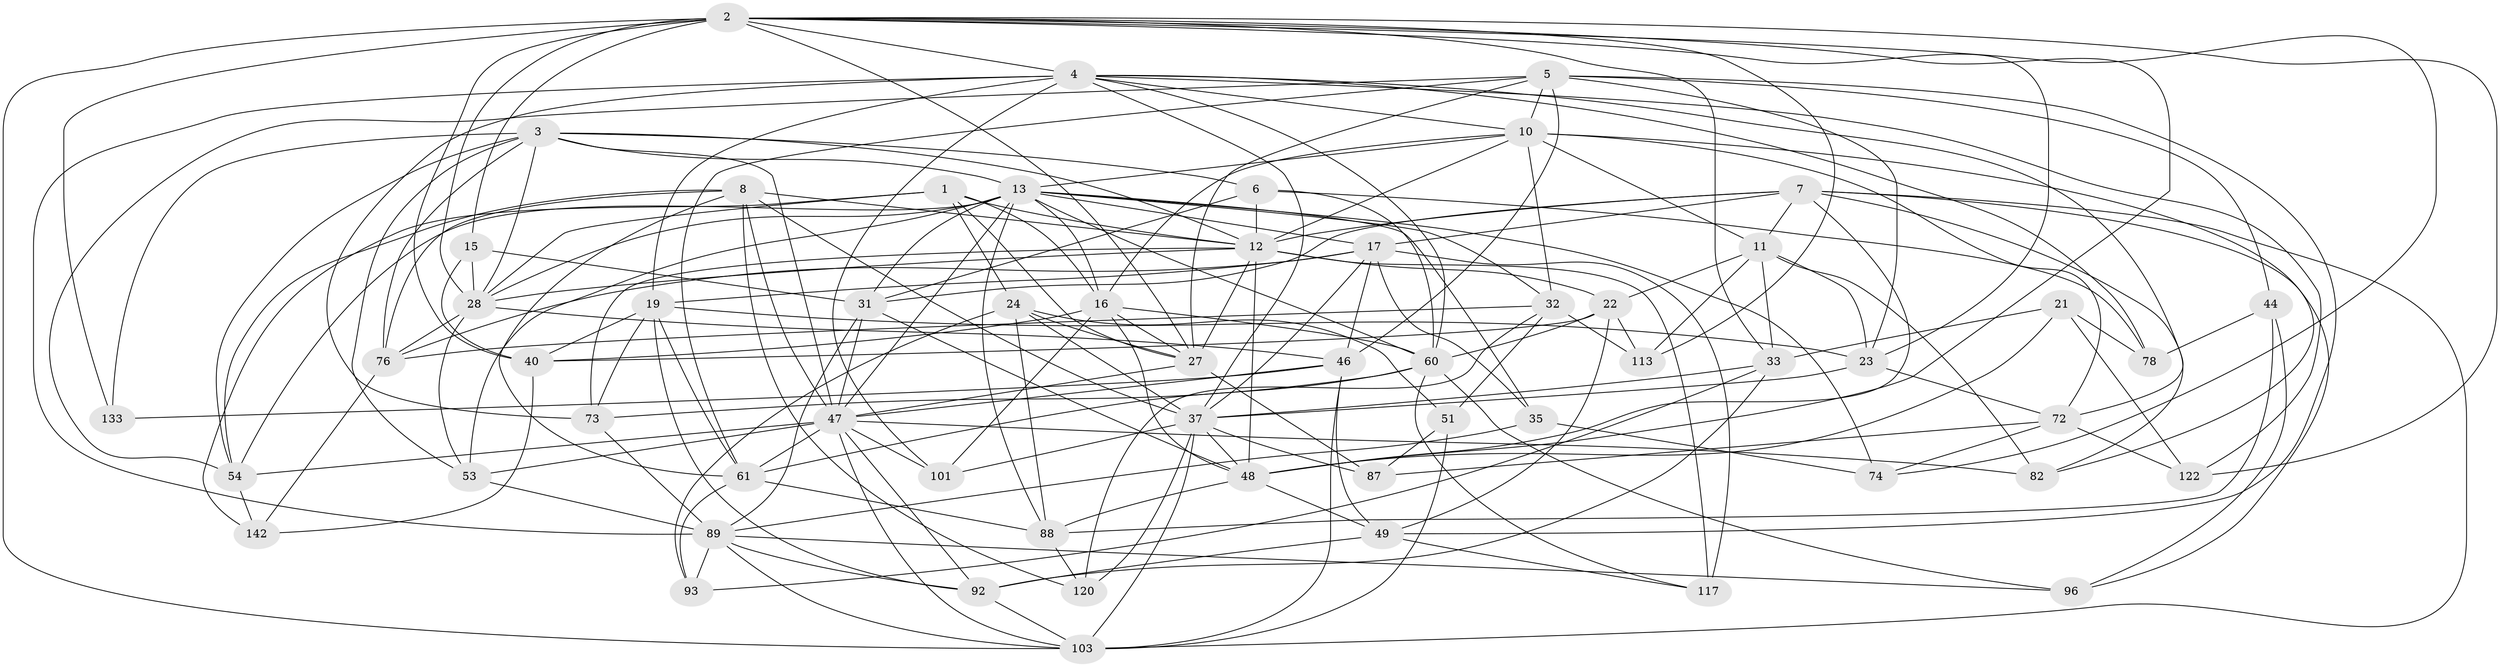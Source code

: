 // original degree distribution, {4: 1.0}
// Generated by graph-tools (version 1.1) at 2025/20/03/04/25 18:20:46]
// undirected, 58 vertices, 191 edges
graph export_dot {
graph [start="1"]
  node [color=gray90,style=filled];
  1 [super="+59"];
  2 [super="+100+20+65"];
  3 [super="+62+134+105"];
  4 [super="+67+99+38+14"];
  5 [super="+118+26"];
  6 [super="+9"];
  7 [super="+64+77"];
  8 [super="+57+29"];
  10 [super="+85"];
  11 [super="+41+123"];
  12 [super="+42+18+43"];
  13 [super="+25+34+68"];
  15;
  16 [super="+45+66"];
  17 [super="+121+115+80"];
  19 [super="+36+145"];
  21;
  22 [super="+55"];
  23 [super="+109"];
  24 [super="+131"];
  27 [super="+50+107"];
  28 [super="+126+83"];
  31 [super="+104+52"];
  32 [super="+137"];
  33 [super="+58"];
  35;
  37 [super="+95+39+127"];
  40 [super="+63"];
  44;
  46 [super="+86+116"];
  47 [super="+56+84+108"];
  48 [super="+81+98+112"];
  49 [super="+136"];
  51;
  53 [super="+75"];
  54 [super="+94"];
  60 [super="+70+130"];
  61 [super="+97+140"];
  72 [super="+124"];
  73 [super="+119"];
  74;
  76 [super="+79"];
  78;
  82;
  87;
  88 [super="+111"];
  89 [super="+129+132"];
  92 [super="+138"];
  93;
  96;
  101;
  103 [super="+114"];
  113;
  117 [super="+144"];
  120;
  122;
  133;
  142;
  1 -- 16;
  1 -- 24;
  1 -- 142;
  1 -- 27;
  1 -- 12;
  1 -- 28;
  2 -- 74;
  2 -- 33;
  2 -- 23;
  2 -- 48;
  2 -- 113;
  2 -- 122;
  2 -- 27;
  2 -- 15;
  2 -- 133;
  2 -- 103;
  2 -- 40;
  2 -- 28 [weight=2];
  2 -- 4;
  3 -- 76;
  3 -- 133;
  3 -- 54;
  3 -- 53;
  3 -- 6 [weight=2];
  3 -- 12;
  3 -- 28;
  3 -- 47;
  3 -- 13;
  4 -- 72;
  4 -- 73;
  4 -- 19 [weight=2];
  4 -- 101;
  4 -- 122;
  4 -- 78;
  4 -- 10;
  4 -- 89;
  4 -- 37;
  4 -- 60;
  5 -- 54;
  5 -- 44;
  5 -- 49;
  5 -- 10;
  5 -- 46;
  5 -- 61;
  5 -- 27;
  5 -- 23;
  6 -- 31;
  6 -- 60;
  6 -- 12;
  6 -- 78;
  7 -- 103;
  7 -- 12;
  7 -- 96;
  7 -- 11;
  7 -- 31;
  7 -- 48;
  7 -- 17;
  7 -- 82;
  8 -- 76;
  8 -- 61;
  8 -- 120;
  8 -- 37 [weight=2];
  8 -- 12;
  8 -- 54;
  8 -- 47;
  10 -- 72;
  10 -- 11 [weight=2];
  10 -- 32;
  10 -- 12;
  10 -- 13;
  10 -- 82;
  10 -- 16;
  11 -- 22;
  11 -- 33;
  11 -- 82;
  11 -- 113;
  11 -- 23;
  12 -- 27;
  12 -- 48;
  12 -- 28;
  12 -- 117;
  12 -- 22;
  12 -- 73;
  13 -- 54;
  13 -- 74;
  13 -- 53;
  13 -- 88;
  13 -- 28;
  13 -- 32;
  13 -- 35;
  13 -- 47;
  13 -- 16;
  13 -- 17;
  13 -- 31;
  13 -- 60;
  15 -- 28;
  15 -- 40;
  15 -- 31;
  16 -- 40;
  16 -- 101;
  16 -- 27;
  16 -- 48;
  16 -- 60;
  17 -- 35;
  17 -- 19;
  17 -- 117 [weight=3];
  17 -- 76;
  17 -- 37;
  17 -- 46;
  19 -- 73;
  19 -- 40;
  19 -- 61;
  19 -- 92;
  19 -- 23;
  21 -- 78;
  21 -- 122;
  21 -- 33;
  21 -- 48;
  22 -- 113;
  22 -- 49;
  22 -- 40;
  22 -- 60;
  23 -- 72;
  23 -- 37;
  24 -- 27;
  24 -- 51;
  24 -- 93;
  24 -- 88;
  24 -- 37;
  27 -- 87;
  27 -- 47;
  28 -- 46;
  28 -- 53;
  28 -- 76;
  31 -- 48 [weight=2];
  31 -- 89;
  31 -- 47;
  32 -- 113;
  32 -- 51;
  32 -- 76;
  32 -- 120;
  33 -- 93;
  33 -- 37;
  33 -- 92;
  35 -- 74;
  35 -- 89;
  37 -- 120;
  37 -- 101;
  37 -- 103;
  37 -- 87;
  37 -- 48;
  40 -- 142;
  44 -- 78;
  44 -- 96;
  44 -- 88;
  46 -- 47;
  46 -- 49;
  46 -- 133 [weight=2];
  46 -- 103;
  47 -- 61;
  47 -- 53 [weight=2];
  47 -- 82;
  47 -- 103;
  47 -- 54;
  47 -- 101;
  47 -- 92;
  48 -- 49;
  48 -- 88;
  49 -- 117;
  49 -- 92;
  51 -- 87;
  51 -- 103;
  53 -- 89;
  54 -- 142;
  60 -- 96;
  60 -- 61 [weight=2];
  60 -- 117;
  60 -- 73;
  61 -- 88;
  61 -- 93;
  72 -- 87;
  72 -- 74;
  72 -- 122;
  73 -- 89 [weight=2];
  76 -- 142;
  88 -- 120;
  89 -- 93;
  89 -- 103;
  89 -- 96;
  89 -- 92;
  92 -- 103;
}
